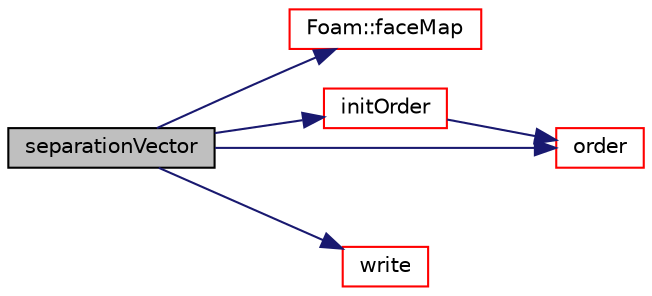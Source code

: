 digraph "separationVector"
{
  bgcolor="transparent";
  edge [fontname="Helvetica",fontsize="10",labelfontname="Helvetica",labelfontsize="10"];
  node [fontname="Helvetica",fontsize="10",shape=record];
  rankdir="LR";
  Node1 [label="separationVector",height=0.2,width=0.4,color="black", fillcolor="grey75", style="filled", fontcolor="black"];
  Node1 -> Node2 [color="midnightblue",fontsize="10",style="solid",fontname="Helvetica"];
  Node2 [label="Foam::faceMap",height=0.2,width=0.4,color="red",URL="$a10909.html#aa77215843e964fac259ab06e68d0ee02"];
  Node1 -> Node3 [color="midnightblue",fontsize="10",style="solid",fontname="Helvetica"];
  Node3 [label="initOrder",height=0.2,width=0.4,color="red",URL="$a00489.html#aa56a1502e7574a1aa6661f68491bcb3c",tooltip="Initialize ordering for primitivePatch. Does not. "];
  Node3 -> Node4 [color="midnightblue",fontsize="10",style="solid",fontname="Helvetica"];
  Node4 [label="order",height=0.2,width=0.4,color="red",URL="$a00489.html#a557fadfc4a0e74703deefb12da057df5",tooltip="Return new ordering for primitivePatch. "];
  Node1 -> Node4 [color="midnightblue",fontsize="10",style="solid",fontname="Helvetica"];
  Node1 -> Node5 [color="midnightblue",fontsize="10",style="solid",fontname="Helvetica"];
  Node5 [label="write",height=0.2,width=0.4,color="red",URL="$a00489.html#a0941061ad5a26be83b4107d05750ace6",tooltip="Write the polyPatch data as a dictionary. "];
}
